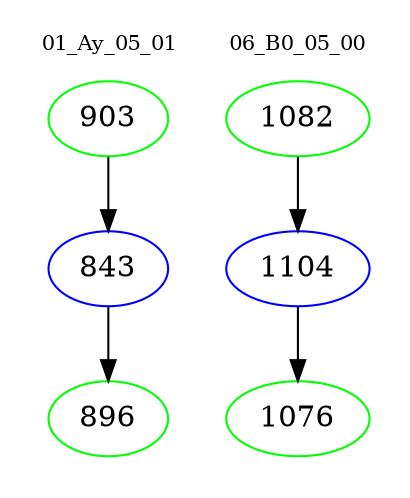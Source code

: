 digraph{
subgraph cluster_0 {
color = white
label = "01_Ay_05_01";
fontsize=10;
T0_903 [label="903", color="green"]
T0_903 -> T0_843 [color="black"]
T0_843 [label="843", color="blue"]
T0_843 -> T0_896 [color="black"]
T0_896 [label="896", color="green"]
}
subgraph cluster_1 {
color = white
label = "06_B0_05_00";
fontsize=10;
T1_1082 [label="1082", color="green"]
T1_1082 -> T1_1104 [color="black"]
T1_1104 [label="1104", color="blue"]
T1_1104 -> T1_1076 [color="black"]
T1_1076 [label="1076", color="green"]
}
}
